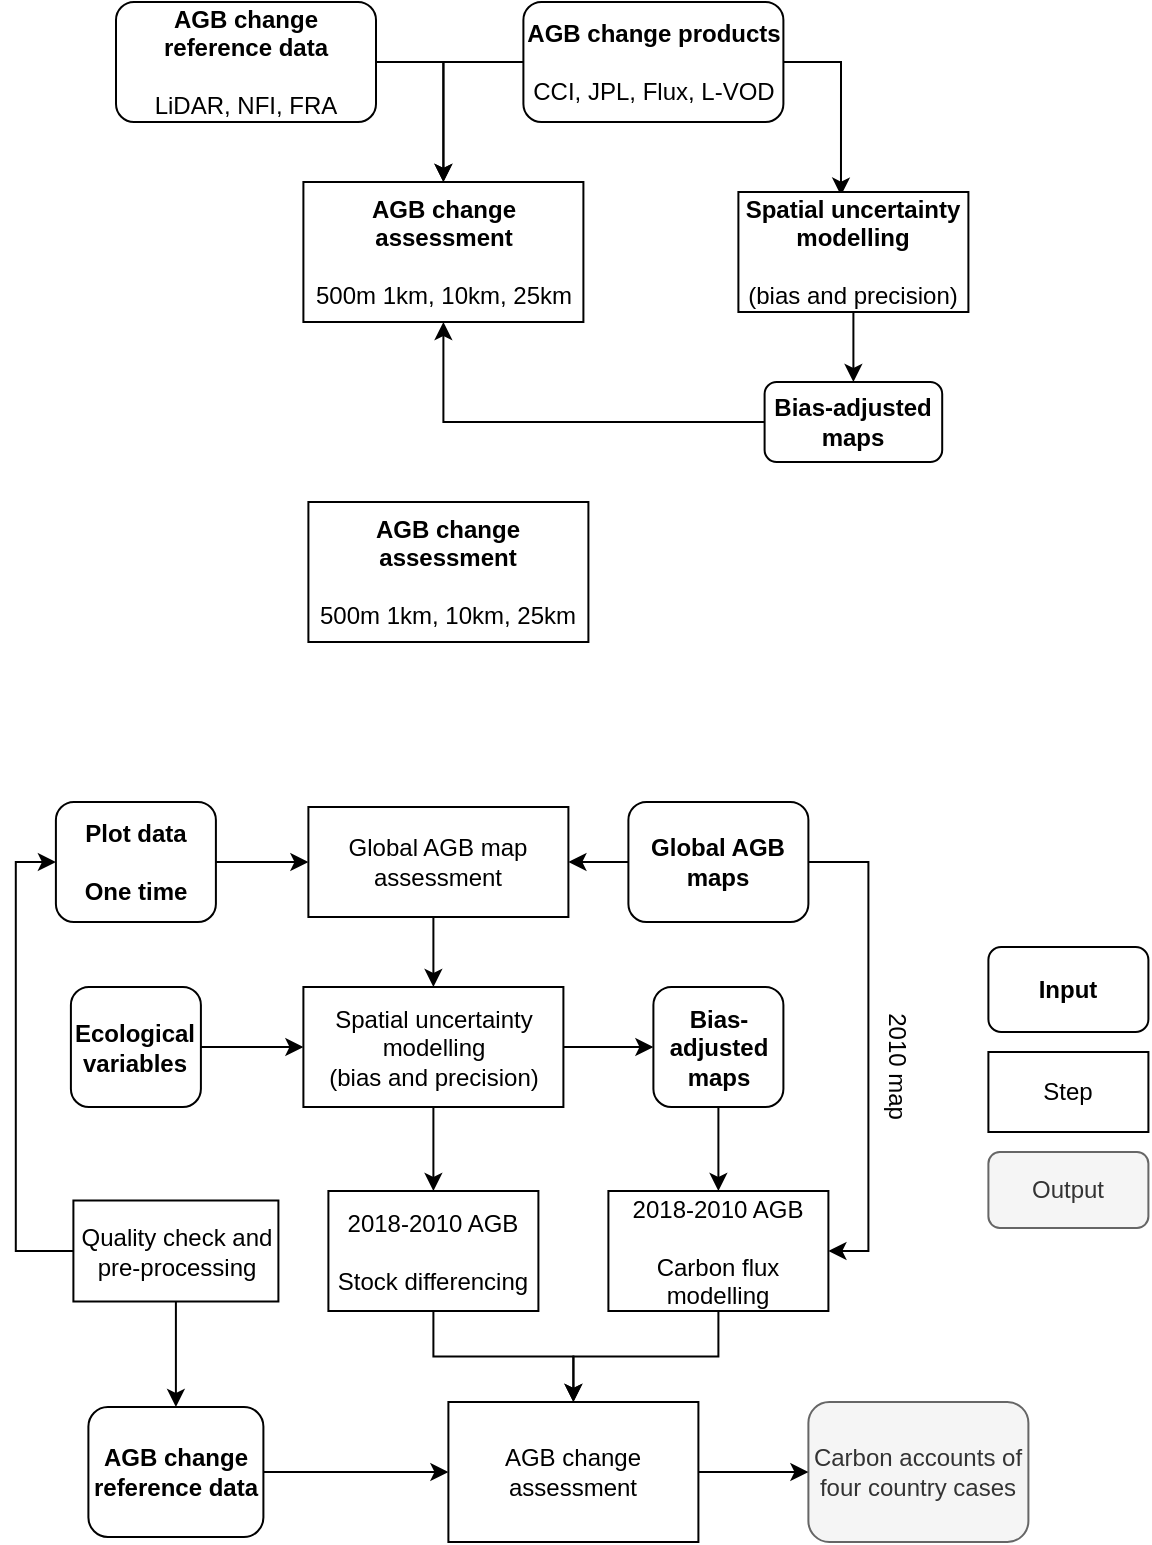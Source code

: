 <mxfile version="16.1.0" type="github">
  <diagram id="7Rsvs0vOTl0MpOckWxuK" name="Page-1">
    <mxGraphModel dx="1038" dy="1688" grid="1" gridSize="10" guides="1" tooltips="1" connect="1" arrows="1" fold="1" page="1" pageScale="1" pageWidth="850" pageHeight="1100" math="0" shadow="0">
      <root>
        <mxCell id="0" />
        <mxCell id="1" parent="0" />
        <mxCell id="8x20L6D--5wWEn27smdO-25" style="edgeStyle=orthogonalEdgeStyle;rounded=0;orthogonalLoop=1;jettySize=auto;html=1;exitX=0.5;exitY=1;exitDx=0;exitDy=0;entryX=0.5;entryY=0;entryDx=0;entryDy=0;" parent="1" source="sPtuqEH-0CU76L_9MhWu-11" target="sPtuqEH-0CU76L_9MhWu-28" edge="1">
          <mxGeometry relative="1" as="geometry" />
        </mxCell>
        <mxCell id="sPtuqEH-0CU76L_9MhWu-11" value="2018-2010 AGB &lt;br&gt;&lt;br&gt;Stock differencing" style="rounded=0;whiteSpace=wrap;html=1;" parent="1" vertex="1">
          <mxGeometry x="296.2" y="-455.5" width="105" height="60" as="geometry" />
        </mxCell>
        <mxCell id="sPtuqEH-0CU76L_9MhWu-19" value="Carbon accounts of four country cases" style="rounded=1;whiteSpace=wrap;html=1;fillColor=#f5f5f5;strokeColor=#666666;fontColor=#333333;" parent="1" vertex="1">
          <mxGeometry x="536.2" y="-350" width="110" height="70" as="geometry" />
        </mxCell>
        <mxCell id="8x20L6D--5wWEn27smdO-17" style="edgeStyle=orthogonalEdgeStyle;rounded=0;orthogonalLoop=1;jettySize=auto;html=1;exitX=1;exitY=0.5;exitDx=0;exitDy=0;entryX=0;entryY=0.5;entryDx=0;entryDy=0;" parent="1" source="sPtuqEH-0CU76L_9MhWu-26" target="sPtuqEH-0CU76L_9MhWu-43" edge="1">
          <mxGeometry relative="1" as="geometry" />
        </mxCell>
        <mxCell id="sPtuqEH-0CU76L_9MhWu-26" value="&lt;b style=&quot;font-family: &amp;#34;helvetica&amp;#34;&quot;&gt;Plot data&lt;br&gt;&lt;br&gt;One time&lt;br&gt;&lt;/b&gt;" style="rounded=1;whiteSpace=wrap;html=1;" parent="1" vertex="1">
          <mxGeometry x="159.95" y="-650" width="80" height="60" as="geometry" />
        </mxCell>
        <mxCell id="fktkGCMUGjywHagDH9KK-4" style="edgeStyle=orthogonalEdgeStyle;rounded=0;orthogonalLoop=1;jettySize=auto;html=1;exitX=1;exitY=0.5;exitDx=0;exitDy=0;entryX=0;entryY=0.5;entryDx=0;entryDy=0;" parent="1" source="sPtuqEH-0CU76L_9MhWu-28" target="sPtuqEH-0CU76L_9MhWu-19" edge="1">
          <mxGeometry relative="1" as="geometry" />
        </mxCell>
        <mxCell id="sPtuqEH-0CU76L_9MhWu-28" value="AGB change assessment" style="rounded=1;whiteSpace=wrap;html=1;arcSize=0;" parent="1" vertex="1">
          <mxGeometry x="356.2" y="-350" width="125" height="70" as="geometry" />
        </mxCell>
        <mxCell id="WyV3JQxwRowbb4DdgCYI-16" style="edgeStyle=orthogonalEdgeStyle;rounded=0;orthogonalLoop=1;jettySize=auto;html=1;exitX=0.5;exitY=1;exitDx=0;exitDy=0;entryX=0.5;entryY=0;entryDx=0;entryDy=0;" parent="1" source="sPtuqEH-0CU76L_9MhWu-43" target="WyV3JQxwRowbb4DdgCYI-14" edge="1">
          <mxGeometry relative="1" as="geometry" />
        </mxCell>
        <mxCell id="sPtuqEH-0CU76L_9MhWu-43" value="Global AGB map assessment" style="rounded=0;whiteSpace=wrap;html=1;" parent="1" vertex="1">
          <mxGeometry x="286.2" y="-647.5" width="130" height="55" as="geometry" />
        </mxCell>
        <mxCell id="8x20L6D--5wWEn27smdO-10" style="edgeStyle=orthogonalEdgeStyle;rounded=0;orthogonalLoop=1;jettySize=auto;html=1;exitX=1;exitY=0.5;exitDx=0;exitDy=0;entryX=1;entryY=0.5;entryDx=0;entryDy=0;" parent="1" source="WyV3JQxwRowbb4DdgCYI-3" target="8x20L6D--5wWEn27smdO-5" edge="1">
          <mxGeometry relative="1" as="geometry" />
        </mxCell>
        <mxCell id="8x20L6D--5wWEn27smdO-18" style="edgeStyle=orthogonalEdgeStyle;rounded=0;orthogonalLoop=1;jettySize=auto;html=1;exitX=0;exitY=0.5;exitDx=0;exitDy=0;entryX=1;entryY=0.5;entryDx=0;entryDy=0;" parent="1" source="WyV3JQxwRowbb4DdgCYI-3" target="sPtuqEH-0CU76L_9MhWu-43" edge="1">
          <mxGeometry relative="1" as="geometry" />
        </mxCell>
        <mxCell id="WyV3JQxwRowbb4DdgCYI-3" value="&lt;b&gt;Global AGB maps&lt;br&gt;&lt;/b&gt;" style="rounded=1;whiteSpace=wrap;html=1;" parent="1" vertex="1">
          <mxGeometry x="446.2" y="-650" width="90" height="60" as="geometry" />
        </mxCell>
        <mxCell id="8x20L6D--5wWEn27smdO-4" style="edgeStyle=orthogonalEdgeStyle;rounded=0;orthogonalLoop=1;jettySize=auto;html=1;exitX=1;exitY=0.5;exitDx=0;exitDy=0;entryX=0;entryY=0.5;entryDx=0;entryDy=0;" parent="1" source="WyV3JQxwRowbb4DdgCYI-7" target="WyV3JQxwRowbb4DdgCYI-14" edge="1">
          <mxGeometry relative="1" as="geometry" />
        </mxCell>
        <mxCell id="WyV3JQxwRowbb4DdgCYI-7" value="&lt;b&gt;Ecological variables&lt;br&gt;&lt;/b&gt;" style="rounded=1;whiteSpace=wrap;html=1;" parent="1" vertex="1">
          <mxGeometry x="167.45" y="-557.5" width="65" height="60" as="geometry" />
        </mxCell>
        <mxCell id="WyV3JQxwRowbb4DdgCYI-15" style="edgeStyle=orthogonalEdgeStyle;rounded=0;orthogonalLoop=1;jettySize=auto;html=1;exitX=0.5;exitY=1;exitDx=0;exitDy=0;entryX=0.5;entryY=0;entryDx=0;entryDy=0;" parent="1" source="WyV3JQxwRowbb4DdgCYI-14" target="sPtuqEH-0CU76L_9MhWu-11" edge="1">
          <mxGeometry relative="1" as="geometry" />
        </mxCell>
        <mxCell id="8x20L6D--5wWEn27smdO-8" style="edgeStyle=orthogonalEdgeStyle;rounded=0;orthogonalLoop=1;jettySize=auto;html=1;exitX=1;exitY=0.5;exitDx=0;exitDy=0;entryX=0;entryY=0.5;entryDx=0;entryDy=0;" parent="1" source="WyV3JQxwRowbb4DdgCYI-14" target="8x20L6D--5wWEn27smdO-7" edge="1">
          <mxGeometry relative="1" as="geometry" />
        </mxCell>
        <mxCell id="WyV3JQxwRowbb4DdgCYI-14" value="Spatial uncertainty modelling &lt;br&gt;(bias and precision)" style="rounded=0;whiteSpace=wrap;html=1;" parent="1" vertex="1">
          <mxGeometry x="283.7" y="-557.5" width="130" height="60" as="geometry" />
        </mxCell>
        <mxCell id="fktkGCMUGjywHagDH9KK-5" style="edgeStyle=orthogonalEdgeStyle;rounded=0;orthogonalLoop=1;jettySize=auto;html=1;exitX=1;exitY=0.5;exitDx=0;exitDy=0;entryX=0;entryY=0.5;entryDx=0;entryDy=0;" parent="1" source="8x20L6D--5wWEn27smdO-1" target="sPtuqEH-0CU76L_9MhWu-28" edge="1">
          <mxGeometry relative="1" as="geometry" />
        </mxCell>
        <mxCell id="8x20L6D--5wWEn27smdO-1" value="&lt;b style=&quot;font-family: &amp;#34;helvetica&amp;#34;&quot;&gt;AGB change reference data&lt;br&gt;&lt;/b&gt;" style="rounded=1;whiteSpace=wrap;html=1;" parent="1" vertex="1">
          <mxGeometry x="176.2" y="-347.5" width="87.5" height="65" as="geometry" />
        </mxCell>
        <mxCell id="8x20L6D--5wWEn27smdO-27" style="edgeStyle=orthogonalEdgeStyle;rounded=0;orthogonalLoop=1;jettySize=auto;html=1;exitX=0.5;exitY=1;exitDx=0;exitDy=0;entryX=0.5;entryY=0;entryDx=0;entryDy=0;" parent="1" source="8x20L6D--5wWEn27smdO-5" target="sPtuqEH-0CU76L_9MhWu-28" edge="1">
          <mxGeometry relative="1" as="geometry" />
        </mxCell>
        <mxCell id="8x20L6D--5wWEn27smdO-5" value="2018-2010 AGB&lt;br&gt;&lt;br&gt;Carbon flux modelling" style="rounded=0;whiteSpace=wrap;html=1;" parent="1" vertex="1">
          <mxGeometry x="436.2" y="-455.5" width="110" height="60" as="geometry" />
        </mxCell>
        <mxCell id="8x20L6D--5wWEn27smdO-16" style="edgeStyle=orthogonalEdgeStyle;rounded=0;orthogonalLoop=1;jettySize=auto;html=1;exitX=0.5;exitY=1;exitDx=0;exitDy=0;entryX=0.5;entryY=0;entryDx=0;entryDy=0;" parent="1" source="8x20L6D--5wWEn27smdO-7" target="8x20L6D--5wWEn27smdO-5" edge="1">
          <mxGeometry relative="1" as="geometry" />
        </mxCell>
        <mxCell id="8x20L6D--5wWEn27smdO-7" value="&lt;b&gt;Bias-adjusted maps&lt;br&gt;&lt;/b&gt;" style="rounded=1;whiteSpace=wrap;html=1;" parent="1" vertex="1">
          <mxGeometry x="458.7" y="-557.5" width="65" height="60" as="geometry" />
        </mxCell>
        <mxCell id="8x20L6D--5wWEn27smdO-21" value="2010 map" style="text;html=1;align=center;verticalAlign=middle;whiteSpace=wrap;rounded=0;rotation=90;" parent="1" vertex="1">
          <mxGeometry x="546.2" y="-527.5" width="70" height="20" as="geometry" />
        </mxCell>
        <mxCell id="8x20L6D--5wWEn27smdO-22" value="&lt;b&gt;Input&lt;br&gt;&lt;/b&gt;" style="rounded=1;whiteSpace=wrap;html=1;" parent="1" vertex="1">
          <mxGeometry x="626.2" y="-577.5" width="80" height="42.5" as="geometry" />
        </mxCell>
        <mxCell id="8x20L6D--5wWEn27smdO-23" value="Step" style="rounded=0;whiteSpace=wrap;html=1;" parent="1" vertex="1">
          <mxGeometry x="626.2" y="-525" width="80" height="40" as="geometry" />
        </mxCell>
        <mxCell id="8x20L6D--5wWEn27smdO-31" value="Output" style="rounded=1;whiteSpace=wrap;html=1;fillColor=#f5f5f5;strokeColor=#666666;fontColor=#333333;" parent="1" vertex="1">
          <mxGeometry x="626.2" y="-475" width="80" height="38" as="geometry" />
        </mxCell>
        <mxCell id="fktkGCMUGjywHagDH9KK-6" style="edgeStyle=orthogonalEdgeStyle;rounded=0;orthogonalLoop=1;jettySize=auto;html=1;exitX=0.5;exitY=1;exitDx=0;exitDy=0;entryX=0.5;entryY=0;entryDx=0;entryDy=0;" parent="1" source="fktkGCMUGjywHagDH9KK-2" target="8x20L6D--5wWEn27smdO-1" edge="1">
          <mxGeometry relative="1" as="geometry" />
        </mxCell>
        <mxCell id="fktkGCMUGjywHagDH9KK-7" style="edgeStyle=orthogonalEdgeStyle;rounded=0;orthogonalLoop=1;jettySize=auto;html=1;exitX=0;exitY=0.5;exitDx=0;exitDy=0;entryX=0;entryY=0.5;entryDx=0;entryDy=0;" parent="1" source="fktkGCMUGjywHagDH9KK-2" target="sPtuqEH-0CU76L_9MhWu-26" edge="1">
          <mxGeometry relative="1" as="geometry" />
        </mxCell>
        <mxCell id="fktkGCMUGjywHagDH9KK-2" value="Quality check and pre-processing" style="rounded=1;whiteSpace=wrap;html=1;arcSize=0;" parent="1" vertex="1">
          <mxGeometry x="168.7" y="-450.75" width="102.5" height="50.5" as="geometry" />
        </mxCell>
        <mxCell id="egnwOjGB7XM8ltA7sBcv-18" style="edgeStyle=orthogonalEdgeStyle;rounded=0;orthogonalLoop=1;jettySize=auto;html=1;exitX=1;exitY=0.5;exitDx=0;exitDy=0;entryX=0.5;entryY=0;entryDx=0;entryDy=0;" parent="1" source="jS2ryzKoB4n19PCzrcQI-1" target="egnwOjGB7XM8ltA7sBcv-13" edge="1">
          <mxGeometry relative="1" as="geometry" />
        </mxCell>
        <mxCell id="jS2ryzKoB4n19PCzrcQI-1" value="&lt;b style=&quot;font-family: &amp;#34;helvetica&amp;#34;&quot;&gt;AGB change reference data&lt;/b&gt;&lt;br style=&quot;font-family: &amp;#34;helvetica&amp;#34;&quot;&gt;&lt;br style=&quot;font-family: &amp;#34;helvetica&amp;#34;&quot;&gt;&lt;span style=&quot;font-family: &amp;#34;helvetica&amp;#34;&quot;&gt;LiDAR, NFI, FRA&lt;/span&gt;" style="rounded=1;whiteSpace=wrap;html=1;shadow=0;glass=0;sketch=0;" parent="1" vertex="1">
          <mxGeometry x="190" y="-1050" width="130" height="60" as="geometry" />
        </mxCell>
        <mxCell id="egnwOjGB7XM8ltA7sBcv-20" style="edgeStyle=orthogonalEdgeStyle;rounded=0;orthogonalLoop=1;jettySize=auto;html=1;exitX=0;exitY=0.5;exitDx=0;exitDy=0;entryX=0.5;entryY=0;entryDx=0;entryDy=0;" parent="1" source="egnwOjGB7XM8ltA7sBcv-2" target="egnwOjGB7XM8ltA7sBcv-13" edge="1">
          <mxGeometry relative="1" as="geometry" />
        </mxCell>
        <mxCell id="Th_g6OGHJ8AeCVoWn9Yl-6" style="edgeStyle=orthogonalEdgeStyle;rounded=0;orthogonalLoop=1;jettySize=auto;html=1;exitX=1;exitY=0.5;exitDx=0;exitDy=0;entryX=0.446;entryY=0.03;entryDx=0;entryDy=0;entryPerimeter=0;" edge="1" parent="1" source="egnwOjGB7XM8ltA7sBcv-2" target="Th_g6OGHJ8AeCVoWn9Yl-3">
          <mxGeometry relative="1" as="geometry" />
        </mxCell>
        <mxCell id="egnwOjGB7XM8ltA7sBcv-2" value="&lt;b&gt;AGB change products&lt;br&gt;&lt;/b&gt;&lt;br&gt;CCI, JPL, Flux, L-VOD&lt;span style=&quot;font-family: &amp;#34;helvetica&amp;#34;&quot;&gt;&lt;br&gt;&lt;/span&gt;" style="rounded=1;whiteSpace=wrap;html=1;" parent="1" vertex="1">
          <mxGeometry x="393.7" y="-1050" width="130" height="60" as="geometry" />
        </mxCell>
        <mxCell id="Th_g6OGHJ8AeCVoWn9Yl-4" style="edgeStyle=orthogonalEdgeStyle;rounded=0;orthogonalLoop=1;jettySize=auto;html=1;exitX=0;exitY=0.5;exitDx=0;exitDy=0;entryX=0.5;entryY=1;entryDx=0;entryDy=0;" edge="1" parent="1" source="egnwOjGB7XM8ltA7sBcv-6" target="egnwOjGB7XM8ltA7sBcv-13">
          <mxGeometry relative="1" as="geometry" />
        </mxCell>
        <mxCell id="egnwOjGB7XM8ltA7sBcv-6" value="&lt;b&gt;Bias-adjusted maps&lt;br&gt;&lt;/b&gt;" style="rounded=1;whiteSpace=wrap;html=1;" parent="1" vertex="1">
          <mxGeometry x="514.3" y="-860" width="88.8" height="40" as="geometry" />
        </mxCell>
        <mxCell id="egnwOjGB7XM8ltA7sBcv-13" value="&lt;b&gt;AGB change assessment&lt;/b&gt;&lt;br&gt;&lt;br&gt;500m 1km, 10km, 25km" style="rounded=0;whiteSpace=wrap;html=1;" parent="1" vertex="1">
          <mxGeometry x="283.7" y="-960" width="140" height="70" as="geometry" />
        </mxCell>
        <mxCell id="Th_g6OGHJ8AeCVoWn9Yl-1" value="&lt;b&gt;AGB change assessment&lt;/b&gt;&lt;br&gt;&lt;br&gt;500m 1km, 10km, 25km" style="rounded=0;whiteSpace=wrap;html=1;" vertex="1" parent="1">
          <mxGeometry x="286.2" y="-800" width="140" height="70" as="geometry" />
        </mxCell>
        <mxCell id="Th_g6OGHJ8AeCVoWn9Yl-7" style="edgeStyle=orthogonalEdgeStyle;rounded=0;orthogonalLoop=1;jettySize=auto;html=1;exitX=0.5;exitY=1;exitDx=0;exitDy=0;entryX=0.5;entryY=0;entryDx=0;entryDy=0;" edge="1" parent="1" source="Th_g6OGHJ8AeCVoWn9Yl-3" target="egnwOjGB7XM8ltA7sBcv-6">
          <mxGeometry relative="1" as="geometry" />
        </mxCell>
        <mxCell id="Th_g6OGHJ8AeCVoWn9Yl-3" value="&lt;b&gt;Spatial uncertainty modelling &lt;br&gt;&lt;/b&gt;&lt;br&gt;(bias and precision)" style="rounded=0;whiteSpace=wrap;html=1;" vertex="1" parent="1">
          <mxGeometry x="501.2" y="-955" width="115" height="60" as="geometry" />
        </mxCell>
      </root>
    </mxGraphModel>
  </diagram>
</mxfile>
